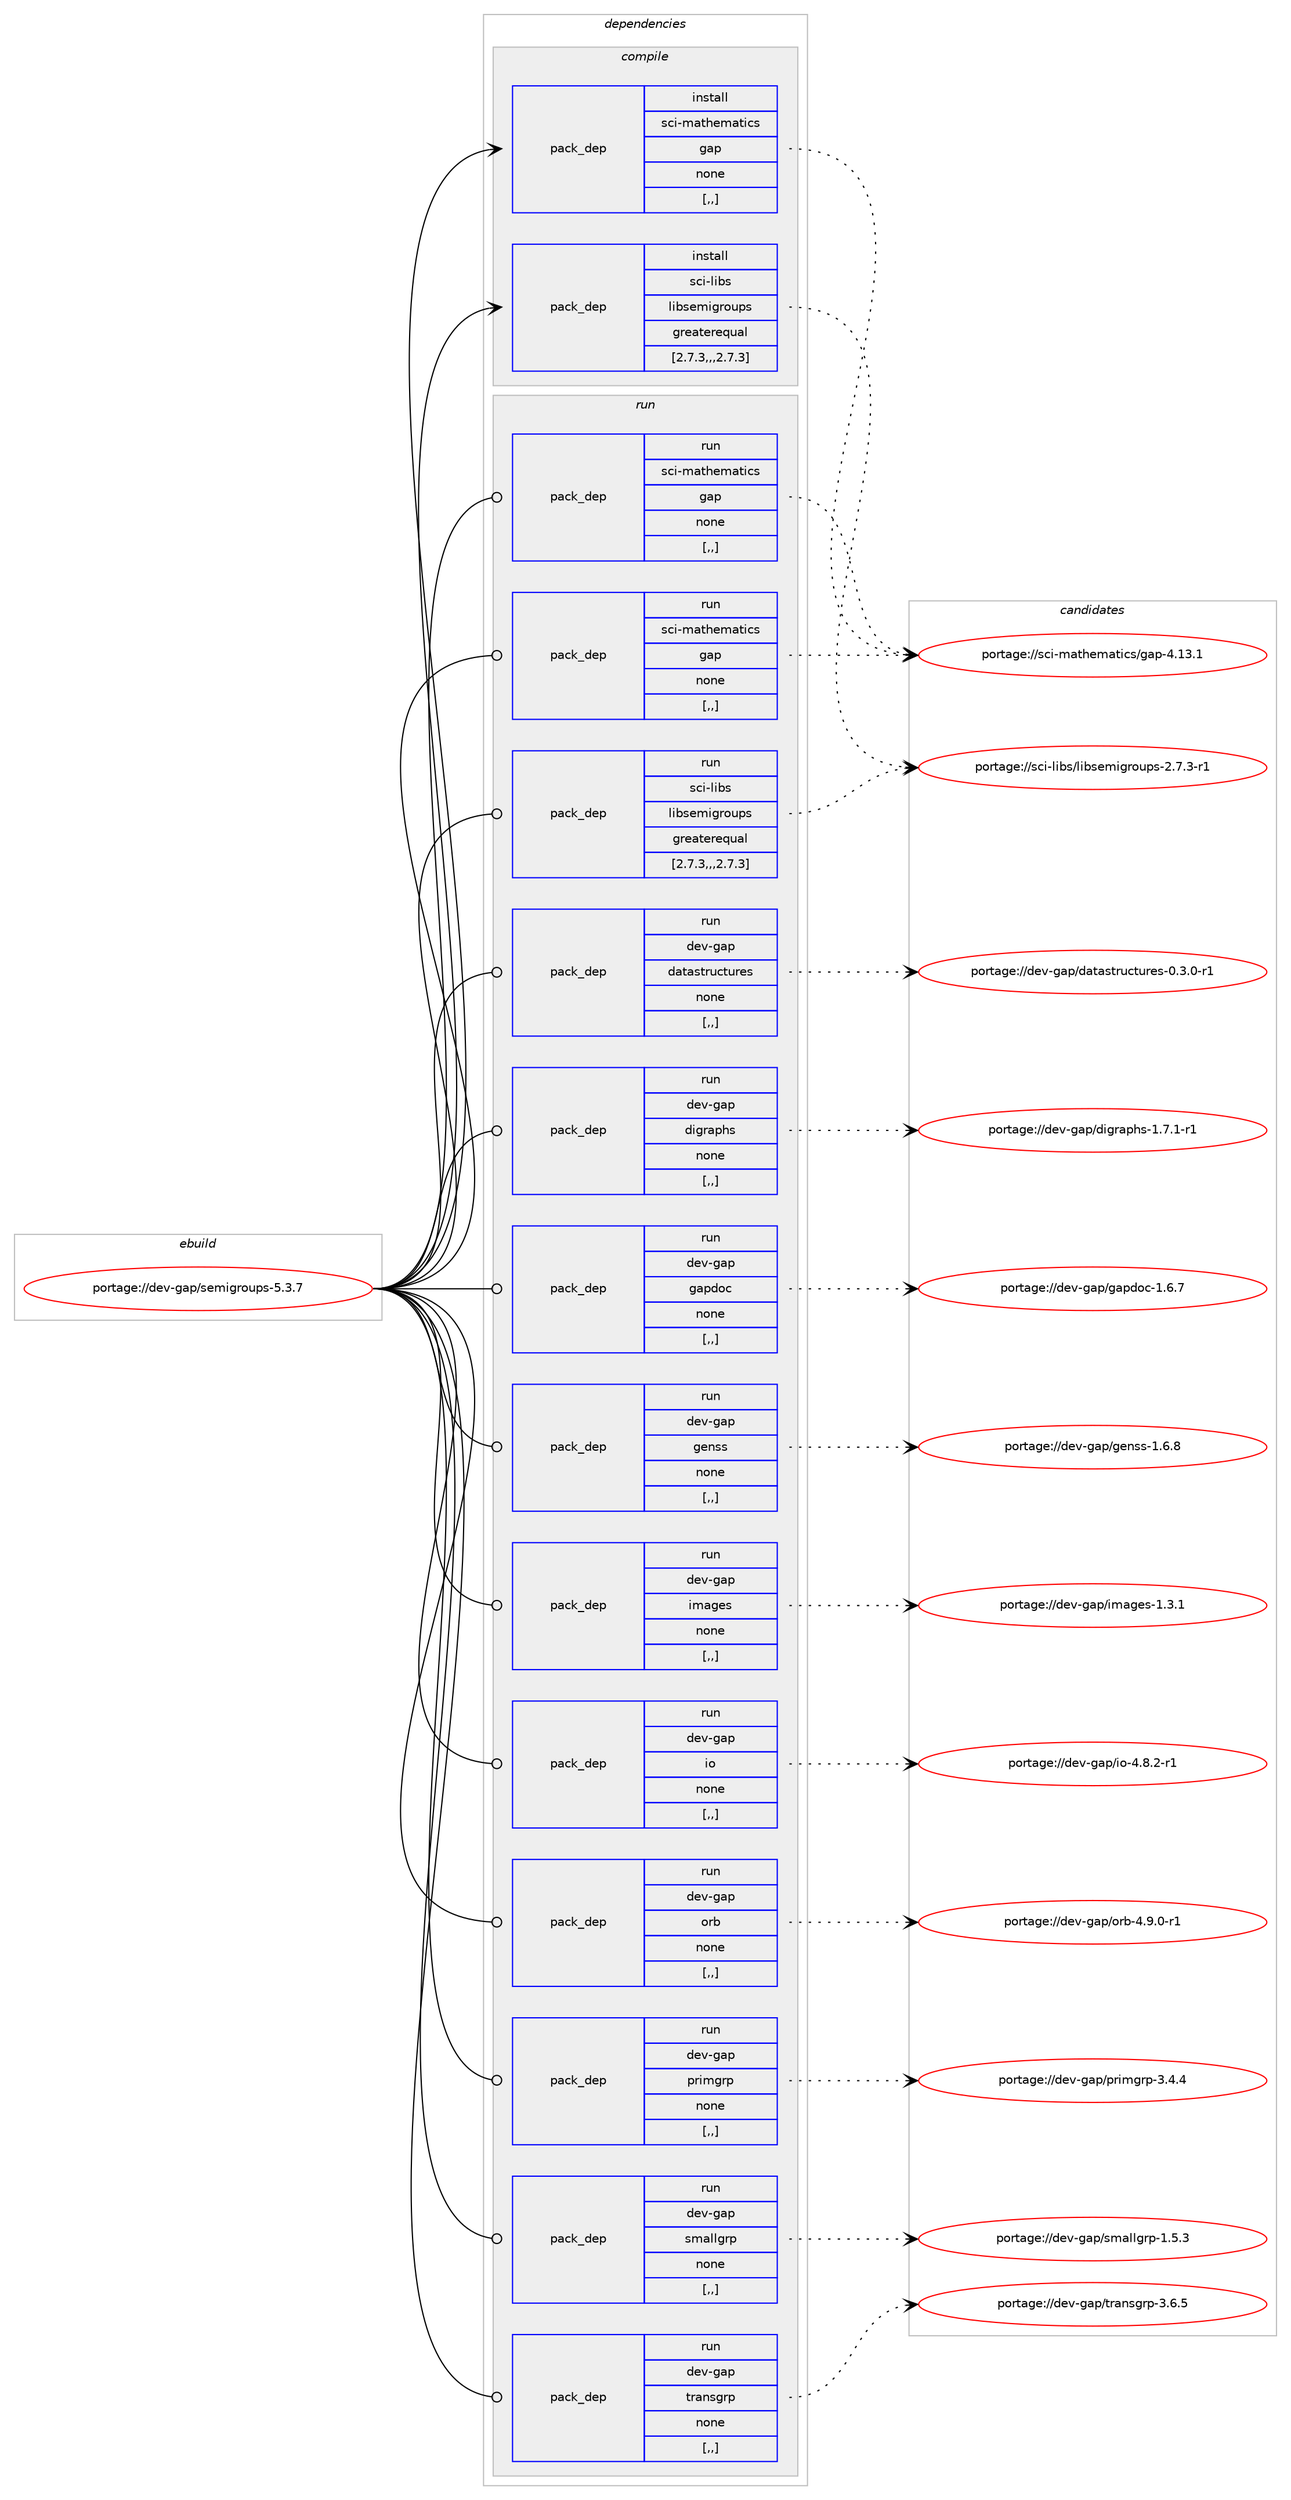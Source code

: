 digraph prolog {

# *************
# Graph options
# *************

newrank=true;
concentrate=true;
compound=true;
graph [rankdir=LR,fontname=Helvetica,fontsize=10,ranksep=1.5];#, ranksep=2.5, nodesep=0.2];
edge  [arrowhead=vee];
node  [fontname=Helvetica,fontsize=10];

# **********
# The ebuild
# **********

subgraph cluster_leftcol {
color=gray;
label=<<i>ebuild</i>>;
id [label="portage://dev-gap/semigroups-5.3.7", color=red, width=4, href="../dev-gap/semigroups-5.3.7.svg"];
}

# ****************
# The dependencies
# ****************

subgraph cluster_midcol {
color=gray;
label=<<i>dependencies</i>>;
subgraph cluster_compile {
fillcolor="#eeeeee";
style=filled;
label=<<i>compile</i>>;
subgraph pack415345 {
dependency570073 [label=<<TABLE BORDER="0" CELLBORDER="1" CELLSPACING="0" CELLPADDING="4" WIDTH="220"><TR><TD ROWSPAN="6" CELLPADDING="30">pack_dep</TD></TR><TR><TD WIDTH="110">install</TD></TR><TR><TD>sci-libs</TD></TR><TR><TD>libsemigroups</TD></TR><TR><TD>greaterequal</TD></TR><TR><TD>[2.7.3,,,2.7.3]</TD></TR></TABLE>>, shape=none, color=blue];
}
id:e -> dependency570073:w [weight=20,style="solid",arrowhead="vee"];
subgraph pack415346 {
dependency570074 [label=<<TABLE BORDER="0" CELLBORDER="1" CELLSPACING="0" CELLPADDING="4" WIDTH="220"><TR><TD ROWSPAN="6" CELLPADDING="30">pack_dep</TD></TR><TR><TD WIDTH="110">install</TD></TR><TR><TD>sci-mathematics</TD></TR><TR><TD>gap</TD></TR><TR><TD>none</TD></TR><TR><TD>[,,]</TD></TR></TABLE>>, shape=none, color=blue];
}
id:e -> dependency570074:w [weight=20,style="solid",arrowhead="vee"];
}
subgraph cluster_compileandrun {
fillcolor="#eeeeee";
style=filled;
label=<<i>compile and run</i>>;
}
subgraph cluster_run {
fillcolor="#eeeeee";
style=filled;
label=<<i>run</i>>;
subgraph pack415347 {
dependency570075 [label=<<TABLE BORDER="0" CELLBORDER="1" CELLSPACING="0" CELLPADDING="4" WIDTH="220"><TR><TD ROWSPAN="6" CELLPADDING="30">pack_dep</TD></TR><TR><TD WIDTH="110">run</TD></TR><TR><TD>dev-gap</TD></TR><TR><TD>datastructures</TD></TR><TR><TD>none</TD></TR><TR><TD>[,,]</TD></TR></TABLE>>, shape=none, color=blue];
}
id:e -> dependency570075:w [weight=20,style="solid",arrowhead="odot"];
subgraph pack415348 {
dependency570076 [label=<<TABLE BORDER="0" CELLBORDER="1" CELLSPACING="0" CELLPADDING="4" WIDTH="220"><TR><TD ROWSPAN="6" CELLPADDING="30">pack_dep</TD></TR><TR><TD WIDTH="110">run</TD></TR><TR><TD>dev-gap</TD></TR><TR><TD>digraphs</TD></TR><TR><TD>none</TD></TR><TR><TD>[,,]</TD></TR></TABLE>>, shape=none, color=blue];
}
id:e -> dependency570076:w [weight=20,style="solid",arrowhead="odot"];
subgraph pack415349 {
dependency570077 [label=<<TABLE BORDER="0" CELLBORDER="1" CELLSPACING="0" CELLPADDING="4" WIDTH="220"><TR><TD ROWSPAN="6" CELLPADDING="30">pack_dep</TD></TR><TR><TD WIDTH="110">run</TD></TR><TR><TD>dev-gap</TD></TR><TR><TD>gapdoc</TD></TR><TR><TD>none</TD></TR><TR><TD>[,,]</TD></TR></TABLE>>, shape=none, color=blue];
}
id:e -> dependency570077:w [weight=20,style="solid",arrowhead="odot"];
subgraph pack415350 {
dependency570078 [label=<<TABLE BORDER="0" CELLBORDER="1" CELLSPACING="0" CELLPADDING="4" WIDTH="220"><TR><TD ROWSPAN="6" CELLPADDING="30">pack_dep</TD></TR><TR><TD WIDTH="110">run</TD></TR><TR><TD>dev-gap</TD></TR><TR><TD>genss</TD></TR><TR><TD>none</TD></TR><TR><TD>[,,]</TD></TR></TABLE>>, shape=none, color=blue];
}
id:e -> dependency570078:w [weight=20,style="solid",arrowhead="odot"];
subgraph pack415351 {
dependency570079 [label=<<TABLE BORDER="0" CELLBORDER="1" CELLSPACING="0" CELLPADDING="4" WIDTH="220"><TR><TD ROWSPAN="6" CELLPADDING="30">pack_dep</TD></TR><TR><TD WIDTH="110">run</TD></TR><TR><TD>dev-gap</TD></TR><TR><TD>images</TD></TR><TR><TD>none</TD></TR><TR><TD>[,,]</TD></TR></TABLE>>, shape=none, color=blue];
}
id:e -> dependency570079:w [weight=20,style="solid",arrowhead="odot"];
subgraph pack415352 {
dependency570080 [label=<<TABLE BORDER="0" CELLBORDER="1" CELLSPACING="0" CELLPADDING="4" WIDTH="220"><TR><TD ROWSPAN="6" CELLPADDING="30">pack_dep</TD></TR><TR><TD WIDTH="110">run</TD></TR><TR><TD>dev-gap</TD></TR><TR><TD>io</TD></TR><TR><TD>none</TD></TR><TR><TD>[,,]</TD></TR></TABLE>>, shape=none, color=blue];
}
id:e -> dependency570080:w [weight=20,style="solid",arrowhead="odot"];
subgraph pack415353 {
dependency570081 [label=<<TABLE BORDER="0" CELLBORDER="1" CELLSPACING="0" CELLPADDING="4" WIDTH="220"><TR><TD ROWSPAN="6" CELLPADDING="30">pack_dep</TD></TR><TR><TD WIDTH="110">run</TD></TR><TR><TD>dev-gap</TD></TR><TR><TD>orb</TD></TR><TR><TD>none</TD></TR><TR><TD>[,,]</TD></TR></TABLE>>, shape=none, color=blue];
}
id:e -> dependency570081:w [weight=20,style="solid",arrowhead="odot"];
subgraph pack415354 {
dependency570082 [label=<<TABLE BORDER="0" CELLBORDER="1" CELLSPACING="0" CELLPADDING="4" WIDTH="220"><TR><TD ROWSPAN="6" CELLPADDING="30">pack_dep</TD></TR><TR><TD WIDTH="110">run</TD></TR><TR><TD>dev-gap</TD></TR><TR><TD>primgrp</TD></TR><TR><TD>none</TD></TR><TR><TD>[,,]</TD></TR></TABLE>>, shape=none, color=blue];
}
id:e -> dependency570082:w [weight=20,style="solid",arrowhead="odot"];
subgraph pack415355 {
dependency570083 [label=<<TABLE BORDER="0" CELLBORDER="1" CELLSPACING="0" CELLPADDING="4" WIDTH="220"><TR><TD ROWSPAN="6" CELLPADDING="30">pack_dep</TD></TR><TR><TD WIDTH="110">run</TD></TR><TR><TD>dev-gap</TD></TR><TR><TD>smallgrp</TD></TR><TR><TD>none</TD></TR><TR><TD>[,,]</TD></TR></TABLE>>, shape=none, color=blue];
}
id:e -> dependency570083:w [weight=20,style="solid",arrowhead="odot"];
subgraph pack415356 {
dependency570084 [label=<<TABLE BORDER="0" CELLBORDER="1" CELLSPACING="0" CELLPADDING="4" WIDTH="220"><TR><TD ROWSPAN="6" CELLPADDING="30">pack_dep</TD></TR><TR><TD WIDTH="110">run</TD></TR><TR><TD>dev-gap</TD></TR><TR><TD>transgrp</TD></TR><TR><TD>none</TD></TR><TR><TD>[,,]</TD></TR></TABLE>>, shape=none, color=blue];
}
id:e -> dependency570084:w [weight=20,style="solid",arrowhead="odot"];
subgraph pack415357 {
dependency570085 [label=<<TABLE BORDER="0" CELLBORDER="1" CELLSPACING="0" CELLPADDING="4" WIDTH="220"><TR><TD ROWSPAN="6" CELLPADDING="30">pack_dep</TD></TR><TR><TD WIDTH="110">run</TD></TR><TR><TD>sci-libs</TD></TR><TR><TD>libsemigroups</TD></TR><TR><TD>greaterequal</TD></TR><TR><TD>[2.7.3,,,2.7.3]</TD></TR></TABLE>>, shape=none, color=blue];
}
id:e -> dependency570085:w [weight=20,style="solid",arrowhead="odot"];
subgraph pack415358 {
dependency570086 [label=<<TABLE BORDER="0" CELLBORDER="1" CELLSPACING="0" CELLPADDING="4" WIDTH="220"><TR><TD ROWSPAN="6" CELLPADDING="30">pack_dep</TD></TR><TR><TD WIDTH="110">run</TD></TR><TR><TD>sci-mathematics</TD></TR><TR><TD>gap</TD></TR><TR><TD>none</TD></TR><TR><TD>[,,]</TD></TR></TABLE>>, shape=none, color=blue];
}
id:e -> dependency570086:w [weight=20,style="solid",arrowhead="odot"];
subgraph pack415359 {
dependency570087 [label=<<TABLE BORDER="0" CELLBORDER="1" CELLSPACING="0" CELLPADDING="4" WIDTH="220"><TR><TD ROWSPAN="6" CELLPADDING="30">pack_dep</TD></TR><TR><TD WIDTH="110">run</TD></TR><TR><TD>sci-mathematics</TD></TR><TR><TD>gap</TD></TR><TR><TD>none</TD></TR><TR><TD>[,,]</TD></TR></TABLE>>, shape=none, color=blue];
}
id:e -> dependency570087:w [weight=20,style="solid",arrowhead="odot"];
}
}

# **************
# The candidates
# **************

subgraph cluster_choices {
rank=same;
color=gray;
label=<<i>candidates</i>>;

subgraph choice415345 {
color=black;
nodesep=1;
choice11599105451081059811547108105981151011091051031141111171121154550465546514511449 [label="portage://sci-libs/libsemigroups-2.7.3-r1", color=red, width=4,href="../sci-libs/libsemigroups-2.7.3-r1.svg"];
dependency570073:e -> choice11599105451081059811547108105981151011091051031141111171121154550465546514511449:w [style=dotted,weight="100"];
}
subgraph choice415346 {
color=black;
nodesep=1;
choice1159910545109971161041011099711610599115471039711245524649514649 [label="portage://sci-mathematics/gap-4.13.1", color=red, width=4,href="../sci-mathematics/gap-4.13.1.svg"];
dependency570074:e -> choice1159910545109971161041011099711610599115471039711245524649514649:w [style=dotted,weight="100"];
}
subgraph choice415347 {
color=black;
nodesep=1;
choice1001011184510397112471009711697115116114117991161171141011154548465146484511449 [label="portage://dev-gap/datastructures-0.3.0-r1", color=red, width=4,href="../dev-gap/datastructures-0.3.0-r1.svg"];
dependency570075:e -> choice1001011184510397112471009711697115116114117991161171141011154548465146484511449:w [style=dotted,weight="100"];
}
subgraph choice415348 {
color=black;
nodesep=1;
choice100101118451039711247100105103114971121041154549465546494511449 [label="portage://dev-gap/digraphs-1.7.1-r1", color=red, width=4,href="../dev-gap/digraphs-1.7.1-r1.svg"];
dependency570076:e -> choice100101118451039711247100105103114971121041154549465546494511449:w [style=dotted,weight="100"];
}
subgraph choice415349 {
color=black;
nodesep=1;
choice1001011184510397112471039711210011199454946544655 [label="portage://dev-gap/gapdoc-1.6.7", color=red, width=4,href="../dev-gap/gapdoc-1.6.7.svg"];
dependency570077:e -> choice1001011184510397112471039711210011199454946544655:w [style=dotted,weight="100"];
}
subgraph choice415350 {
color=black;
nodesep=1;
choice100101118451039711247103101110115115454946544656 [label="portage://dev-gap/genss-1.6.8", color=red, width=4,href="../dev-gap/genss-1.6.8.svg"];
dependency570078:e -> choice100101118451039711247103101110115115454946544656:w [style=dotted,weight="100"];
}
subgraph choice415351 {
color=black;
nodesep=1;
choice10010111845103971124710510997103101115454946514649 [label="portage://dev-gap/images-1.3.1", color=red, width=4,href="../dev-gap/images-1.3.1.svg"];
dependency570079:e -> choice10010111845103971124710510997103101115454946514649:w [style=dotted,weight="100"];
}
subgraph choice415352 {
color=black;
nodesep=1;
choice1001011184510397112471051114552465646504511449 [label="portage://dev-gap/io-4.8.2-r1", color=red, width=4,href="../dev-gap/io-4.8.2-r1.svg"];
dependency570080:e -> choice1001011184510397112471051114552465646504511449:w [style=dotted,weight="100"];
}
subgraph choice415353 {
color=black;
nodesep=1;
choice100101118451039711247111114984552465746484511449 [label="portage://dev-gap/orb-4.9.0-r1", color=red, width=4,href="../dev-gap/orb-4.9.0-r1.svg"];
dependency570081:e -> choice100101118451039711247111114984552465746484511449:w [style=dotted,weight="100"];
}
subgraph choice415354 {
color=black;
nodesep=1;
choice100101118451039711247112114105109103114112455146524652 [label="portage://dev-gap/primgrp-3.4.4", color=red, width=4,href="../dev-gap/primgrp-3.4.4.svg"];
dependency570082:e -> choice100101118451039711247112114105109103114112455146524652:w [style=dotted,weight="100"];
}
subgraph choice415355 {
color=black;
nodesep=1;
choice10010111845103971124711510997108108103114112454946534651 [label="portage://dev-gap/smallgrp-1.5.3", color=red, width=4,href="../dev-gap/smallgrp-1.5.3.svg"];
dependency570083:e -> choice10010111845103971124711510997108108103114112454946534651:w [style=dotted,weight="100"];
}
subgraph choice415356 {
color=black;
nodesep=1;
choice10010111845103971124711611497110115103114112455146544653 [label="portage://dev-gap/transgrp-3.6.5", color=red, width=4,href="../dev-gap/transgrp-3.6.5.svg"];
dependency570084:e -> choice10010111845103971124711611497110115103114112455146544653:w [style=dotted,weight="100"];
}
subgraph choice415357 {
color=black;
nodesep=1;
choice11599105451081059811547108105981151011091051031141111171121154550465546514511449 [label="portage://sci-libs/libsemigroups-2.7.3-r1", color=red, width=4,href="../sci-libs/libsemigroups-2.7.3-r1.svg"];
dependency570085:e -> choice11599105451081059811547108105981151011091051031141111171121154550465546514511449:w [style=dotted,weight="100"];
}
subgraph choice415358 {
color=black;
nodesep=1;
choice1159910545109971161041011099711610599115471039711245524649514649 [label="portage://sci-mathematics/gap-4.13.1", color=red, width=4,href="../sci-mathematics/gap-4.13.1.svg"];
dependency570086:e -> choice1159910545109971161041011099711610599115471039711245524649514649:w [style=dotted,weight="100"];
}
subgraph choice415359 {
color=black;
nodesep=1;
choice1159910545109971161041011099711610599115471039711245524649514649 [label="portage://sci-mathematics/gap-4.13.1", color=red, width=4,href="../sci-mathematics/gap-4.13.1.svg"];
dependency570087:e -> choice1159910545109971161041011099711610599115471039711245524649514649:w [style=dotted,weight="100"];
}
}

}
